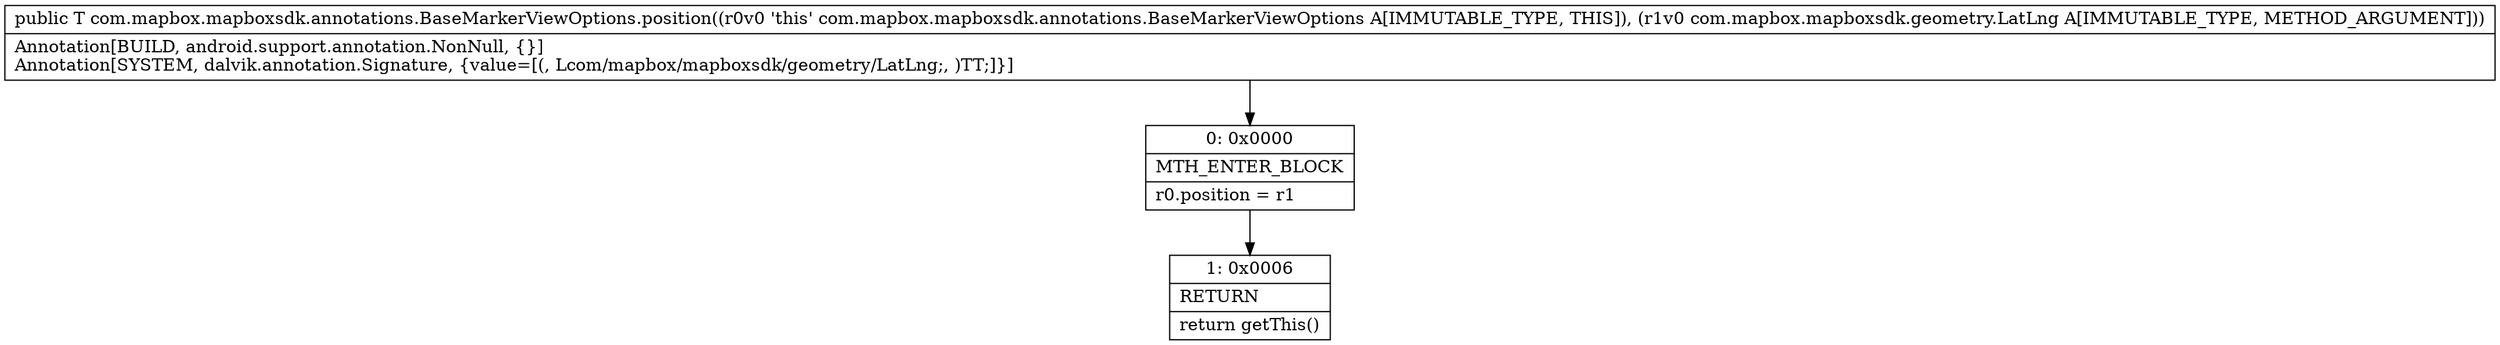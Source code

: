 digraph "CFG forcom.mapbox.mapboxsdk.annotations.BaseMarkerViewOptions.position(Lcom\/mapbox\/mapboxsdk\/geometry\/LatLng;)Lcom\/mapbox\/mapboxsdk\/annotations\/BaseMarkerViewOptions;" {
Node_0 [shape=record,label="{0\:\ 0x0000|MTH_ENTER_BLOCK\l|r0.position = r1\l}"];
Node_1 [shape=record,label="{1\:\ 0x0006|RETURN\l|return getThis()\l}"];
MethodNode[shape=record,label="{public T com.mapbox.mapboxsdk.annotations.BaseMarkerViewOptions.position((r0v0 'this' com.mapbox.mapboxsdk.annotations.BaseMarkerViewOptions A[IMMUTABLE_TYPE, THIS]), (r1v0 com.mapbox.mapboxsdk.geometry.LatLng A[IMMUTABLE_TYPE, METHOD_ARGUMENT]))  | Annotation[BUILD, android.support.annotation.NonNull, \{\}]\lAnnotation[SYSTEM, dalvik.annotation.Signature, \{value=[(, Lcom\/mapbox\/mapboxsdk\/geometry\/LatLng;, )TT;]\}]\l}"];
MethodNode -> Node_0;
Node_0 -> Node_1;
}

